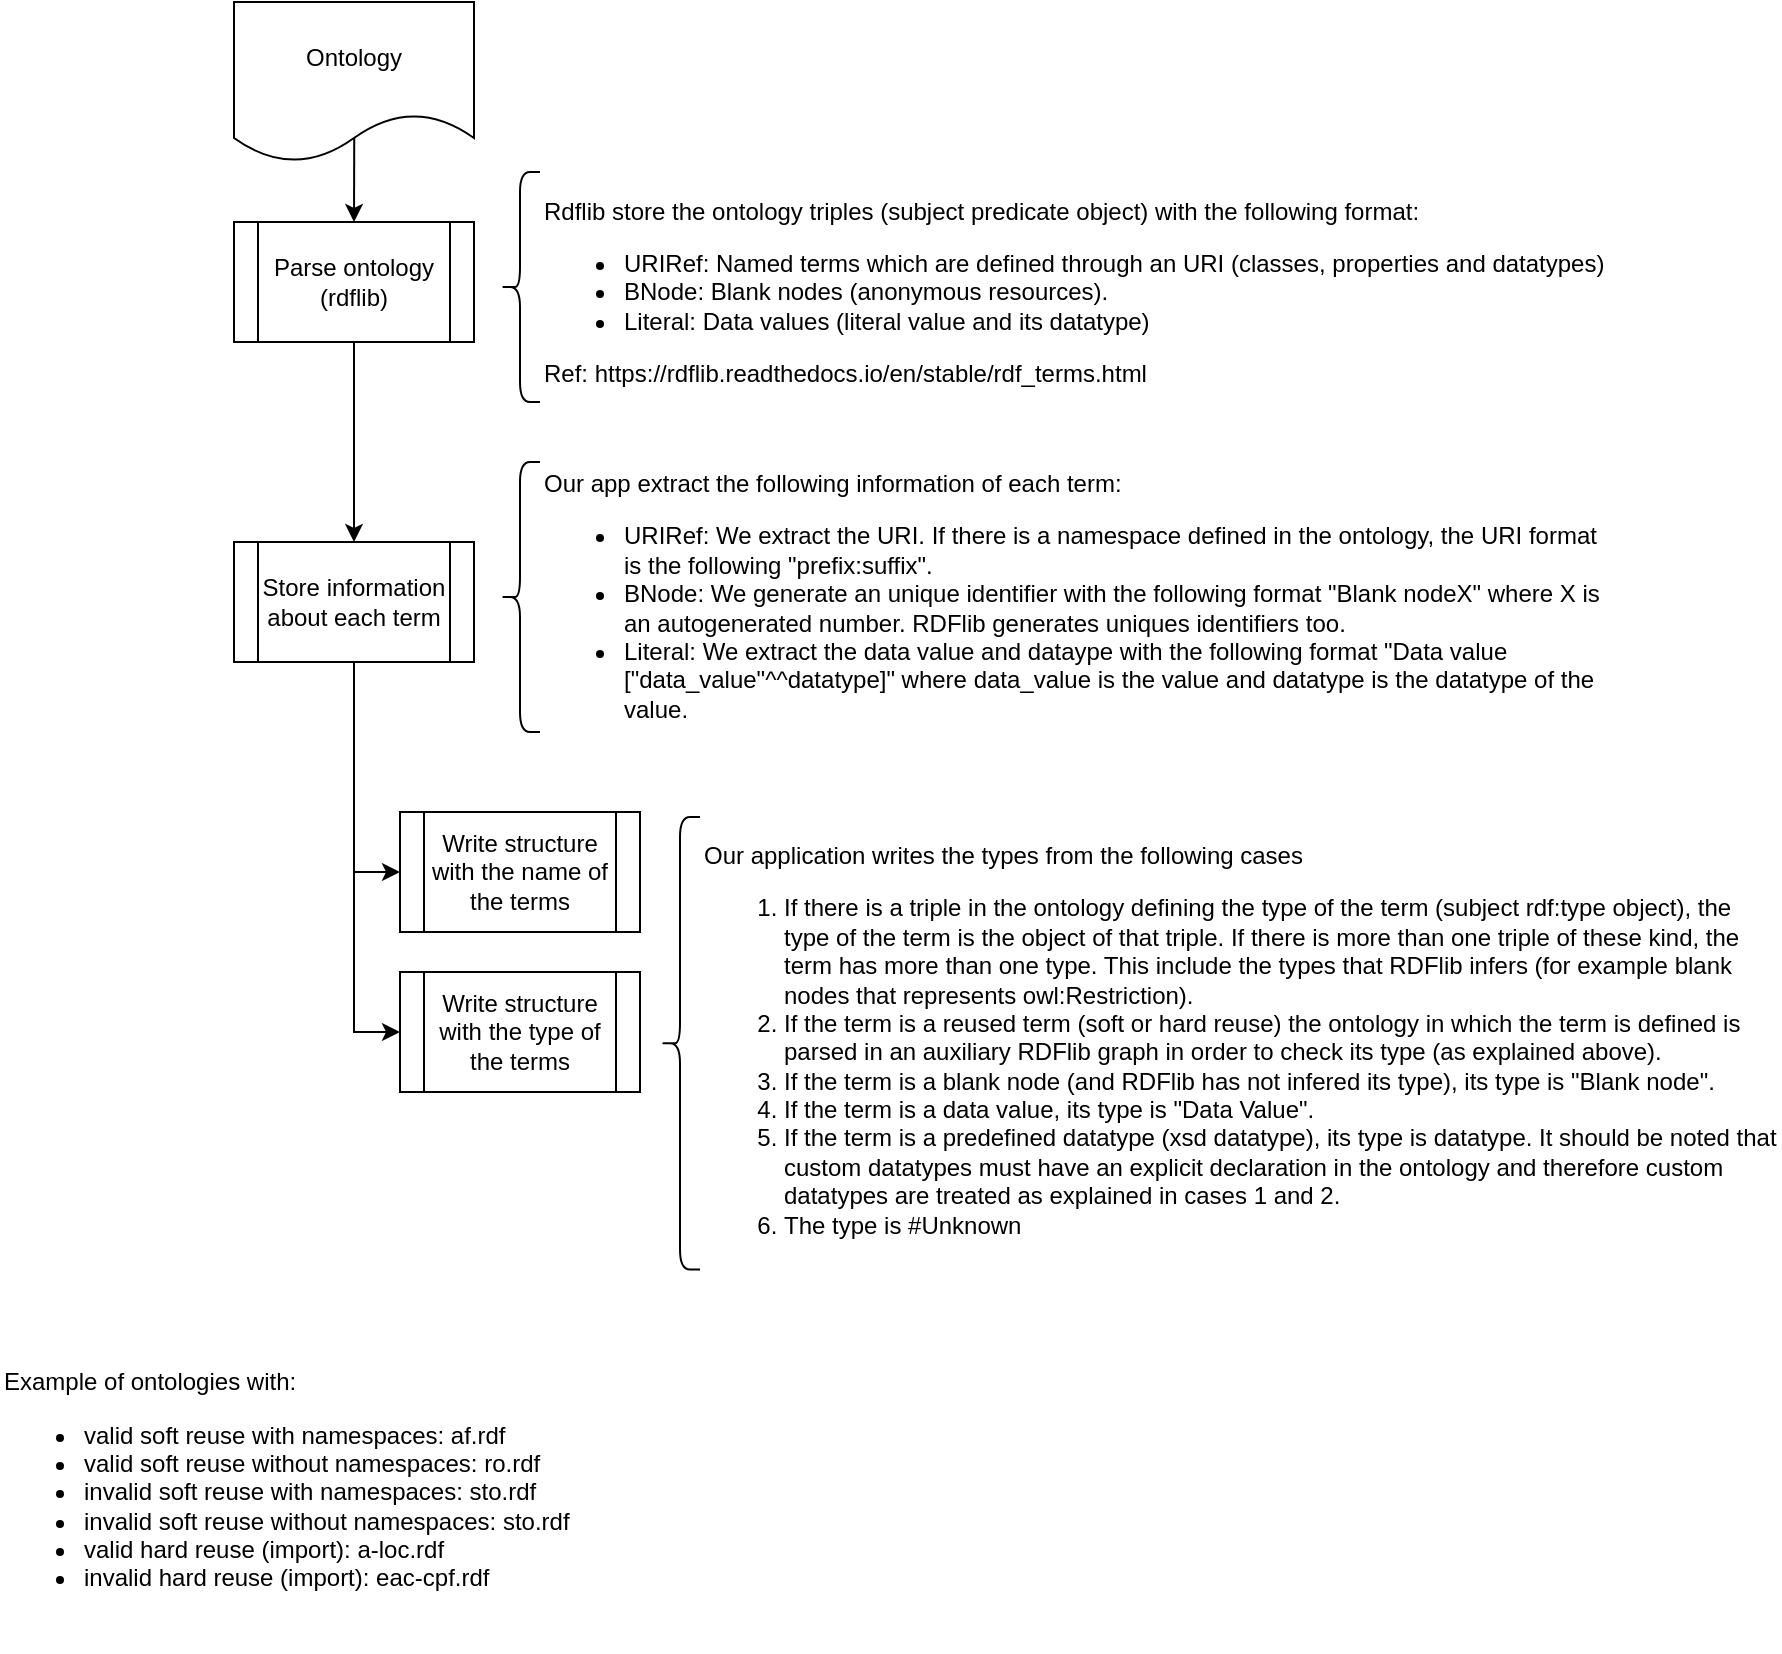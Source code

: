 <mxfile version="22.1.7" type="device">
  <diagram name="Página-1" id="mPE1J9Nlh4gU2GfA061W">
    <mxGraphModel dx="1195" dy="652" grid="1" gridSize="10" guides="1" tooltips="1" connect="1" arrows="1" fold="1" page="1" pageScale="1" pageWidth="827" pageHeight="1169" math="0" shadow="0">
      <root>
        <mxCell id="0" />
        <mxCell id="1" parent="0" />
        <mxCell id="pl5qgwXr7iJRtKqWnqlZ-4" value="Ontology" style="shape=document;whiteSpace=wrap;html=1;boundedLbl=1;" parent="1" vertex="1">
          <mxGeometry x="147" y="255" width="120" height="80" as="geometry" />
        </mxCell>
        <mxCell id="pl5qgwXr7iJRtKqWnqlZ-5" value="Parse ontology&lt;br&gt;(rdflib)" style="shape=process;whiteSpace=wrap;html=1;backgroundOutline=1;" parent="1" vertex="1">
          <mxGeometry x="147" y="365" width="120" height="60" as="geometry" />
        </mxCell>
        <mxCell id="pl5qgwXr7iJRtKqWnqlZ-6" value="" style="endArrow=classic;html=1;rounded=0;entryX=0.5;entryY=0;entryDx=0;entryDy=0;exitX=0.501;exitY=0.849;exitDx=0;exitDy=0;exitPerimeter=0;" parent="1" source="pl5qgwXr7iJRtKqWnqlZ-4" target="pl5qgwXr7iJRtKqWnqlZ-5" edge="1">
          <mxGeometry width="50" height="50" relative="1" as="geometry">
            <mxPoint x="287" y="525" as="sourcePoint" />
            <mxPoint x="337" y="475" as="targetPoint" />
          </mxGeometry>
        </mxCell>
        <mxCell id="ZGgF5hQ5RpT2w8QsAeHO-13" value="" style="shape=curlyBracket;whiteSpace=wrap;html=1;rounded=1;flipH=1;labelPosition=right;verticalLabelPosition=middle;align=left;verticalAlign=middle;rotation=-180;" vertex="1" parent="1">
          <mxGeometry x="280" y="340" width="20" height="115" as="geometry" />
        </mxCell>
        <mxCell id="ZGgF5hQ5RpT2w8QsAeHO-14" value="Rdflib store the ontology triples (subject predicate object) with the following format:&lt;br&gt;&lt;ul&gt;&lt;li&gt;URIRef: Named terms which are defined through an URI (classes, properties and datatypes)&lt;/li&gt;&lt;li&gt;BNode: Blank nodes (anonymous resources).&lt;/li&gt;&lt;li&gt;Literal: Data values (literal value and its datatype)&lt;/li&gt;&lt;/ul&gt;Ref: https://rdflib.readthedocs.io/en/stable/rdf_terms.html" style="text;html=1;strokeColor=none;fillColor=none;align=left;verticalAlign=middle;whiteSpace=wrap;rounded=0;" vertex="1" parent="1">
          <mxGeometry x="300" y="340" width="540" height="120" as="geometry" />
        </mxCell>
        <mxCell id="ZGgF5hQ5RpT2w8QsAeHO-15" value="Store information about each term" style="shape=process;whiteSpace=wrap;html=1;backgroundOutline=1;" vertex="1" parent="1">
          <mxGeometry x="147" y="525" width="120" height="60" as="geometry" />
        </mxCell>
        <mxCell id="ZGgF5hQ5RpT2w8QsAeHO-16" value="" style="endArrow=classic;html=1;rounded=0;entryX=0.5;entryY=0;entryDx=0;entryDy=0;exitX=0.5;exitY=1;exitDx=0;exitDy=0;" edge="1" parent="1" source="pl5qgwXr7iJRtKqWnqlZ-5" target="ZGgF5hQ5RpT2w8QsAeHO-15">
          <mxGeometry width="50" height="50" relative="1" as="geometry">
            <mxPoint x="206.58" y="440" as="sourcePoint" />
            <mxPoint x="206.58" y="482" as="targetPoint" />
          </mxGeometry>
        </mxCell>
        <mxCell id="ZGgF5hQ5RpT2w8QsAeHO-17" value="" style="shape=curlyBracket;whiteSpace=wrap;html=1;rounded=1;flipH=1;labelPosition=right;verticalLabelPosition=middle;align=left;verticalAlign=middle;rotation=-180;" vertex="1" parent="1">
          <mxGeometry x="280" y="485" width="20" height="135" as="geometry" />
        </mxCell>
        <mxCell id="ZGgF5hQ5RpT2w8QsAeHO-18" value="Our app extract the following information of each term:&lt;br&gt;&lt;ul&gt;&lt;li&gt;URIRef: We extract the URI. If there is a namespace defined in the ontology, the URI format is the following &quot;prefix:suffix&quot;.&lt;/li&gt;&lt;li&gt;BNode: We generate an unique identifier with the following format &quot;Blank nodeX&quot; where X is an autogenerated number. RDFlib generates uniques identifiers too.&lt;/li&gt;&lt;li&gt;Literal: We extract the data value and dataype with the following format &quot;Data value [&quot;data_value&quot;^^datatype]&quot; where data_value is the value and datatype is the datatype of the value.&lt;/li&gt;&lt;/ul&gt;" style="text;html=1;strokeColor=none;fillColor=none;align=left;verticalAlign=middle;whiteSpace=wrap;rounded=0;" vertex="1" parent="1">
          <mxGeometry x="300" y="487.5" width="540" height="140" as="geometry" />
        </mxCell>
        <mxCell id="ZGgF5hQ5RpT2w8QsAeHO-19" value="Write structure with the name of the terms" style="shape=process;whiteSpace=wrap;html=1;backgroundOutline=1;" vertex="1" parent="1">
          <mxGeometry x="230" y="660" width="120" height="60" as="geometry" />
        </mxCell>
        <mxCell id="ZGgF5hQ5RpT2w8QsAeHO-20" value="Write structure with the type of the terms" style="shape=process;whiteSpace=wrap;html=1;backgroundOutline=1;" vertex="1" parent="1">
          <mxGeometry x="230" y="740" width="120" height="60" as="geometry" />
        </mxCell>
        <mxCell id="ZGgF5hQ5RpT2w8QsAeHO-21" value="" style="endArrow=classic;html=1;rounded=0;entryX=0;entryY=0.5;entryDx=0;entryDy=0;exitX=0.5;exitY=1;exitDx=0;exitDy=0;edgeStyle=orthogonalEdgeStyle;" edge="1" parent="1" source="ZGgF5hQ5RpT2w8QsAeHO-15" target="ZGgF5hQ5RpT2w8QsAeHO-19">
          <mxGeometry width="50" height="50" relative="1" as="geometry">
            <mxPoint x="206.58" y="620" as="sourcePoint" />
            <mxPoint x="206.58" y="720" as="targetPoint" />
          </mxGeometry>
        </mxCell>
        <mxCell id="ZGgF5hQ5RpT2w8QsAeHO-22" value="" style="endArrow=classic;html=1;rounded=0;entryX=0;entryY=0.5;entryDx=0;entryDy=0;exitX=0.5;exitY=1;exitDx=0;exitDy=0;edgeStyle=orthogonalEdgeStyle;" edge="1" parent="1" source="ZGgF5hQ5RpT2w8QsAeHO-15" target="ZGgF5hQ5RpT2w8QsAeHO-20">
          <mxGeometry width="50" height="50" relative="1" as="geometry">
            <mxPoint x="217" y="595" as="sourcePoint" />
            <mxPoint x="240" y="700" as="targetPoint" />
          </mxGeometry>
        </mxCell>
        <mxCell id="ZGgF5hQ5RpT2w8QsAeHO-23" value="" style="shape=curlyBracket;whiteSpace=wrap;html=1;rounded=1;flipH=1;labelPosition=right;verticalLabelPosition=middle;align=left;verticalAlign=middle;rotation=-180;" vertex="1" parent="1">
          <mxGeometry x="360" y="662.5" width="20" height="226.25" as="geometry" />
        </mxCell>
        <mxCell id="ZGgF5hQ5RpT2w8QsAeHO-24" value="Our application&amp;nbsp;writes the types from the following cases&lt;br&gt;&lt;ol&gt;&lt;li&gt;&lt;span style=&quot;background-color: initial;&quot;&gt;If there is a triple in the ontology defining the type of the term (subject rdf:type object), the type of the term is the object of that triple. If there is more than one triple of these kind, the term has more than one type. This include the types that RDFlib infers (for example blank nodes that represents owl:Restriction).&lt;/span&gt;&lt;/li&gt;&lt;li&gt;&lt;span style=&quot;background-color: initial;&quot;&gt;If the term is a reused term (soft or hard reuse) the ontology in which the term is defined is parsed in an auxiliary RDFlib graph in order to check its type (as explained above).&lt;/span&gt;&lt;/li&gt;&lt;li&gt;&lt;span style=&quot;background-color: initial;&quot;&gt;If the term is a blank node (and RDFlib has not infered its type), its type is &quot;Blank node&quot;.&lt;/span&gt;&lt;/li&gt;&lt;li&gt;&lt;span style=&quot;background-color: initial;&quot;&gt;If the term is a data value, its type is &quot;Data Value&quot;.&lt;/span&gt;&lt;/li&gt;&lt;li&gt;&lt;span style=&quot;background-color: initial;&quot;&gt;If the term is a predefined datatype (xsd datatype), its type is datatype.&amp;nbsp;&lt;/span&gt;It should be noted that custom datatypes must have an explicit declaration in the ontology and therefore custom datatypes are treated as explained in cases 1 and 2.&lt;/li&gt;&lt;li&gt;The type is #Unknown&lt;/li&gt;&lt;/ol&gt;" style="text;html=1;strokeColor=none;fillColor=none;align=left;verticalAlign=middle;whiteSpace=wrap;rounded=0;" vertex="1" parent="1">
          <mxGeometry x="380" y="660" width="540" height="240" as="geometry" />
        </mxCell>
        <mxCell id="ZGgF5hQ5RpT2w8QsAeHO-25" value="Example of ontologies with:&lt;br&gt;&lt;ul&gt;&lt;li&gt;valid soft reuse with namespaces: af.rdf&lt;/li&gt;&lt;li&gt;valid soft reuse without namespaces: ro.rdf&lt;/li&gt;&lt;li&gt;invalid soft reuse with namespaces: sto.rdf&lt;/li&gt;&lt;li&gt;invalid soft reuse without namespaces: sto.rdf&lt;/li&gt;&lt;li&gt;valid hard reuse (import): a-loc.rdf&lt;/li&gt;&lt;li&gt;invalid hard reuse (import): eac-cpf.rdf&lt;/li&gt;&lt;/ul&gt;" style="text;html=1;strokeColor=none;fillColor=none;align=left;verticalAlign=middle;whiteSpace=wrap;rounded=0;" vertex="1" parent="1">
          <mxGeometry x="30" y="920" width="393" height="160" as="geometry" />
        </mxCell>
      </root>
    </mxGraphModel>
  </diagram>
</mxfile>
